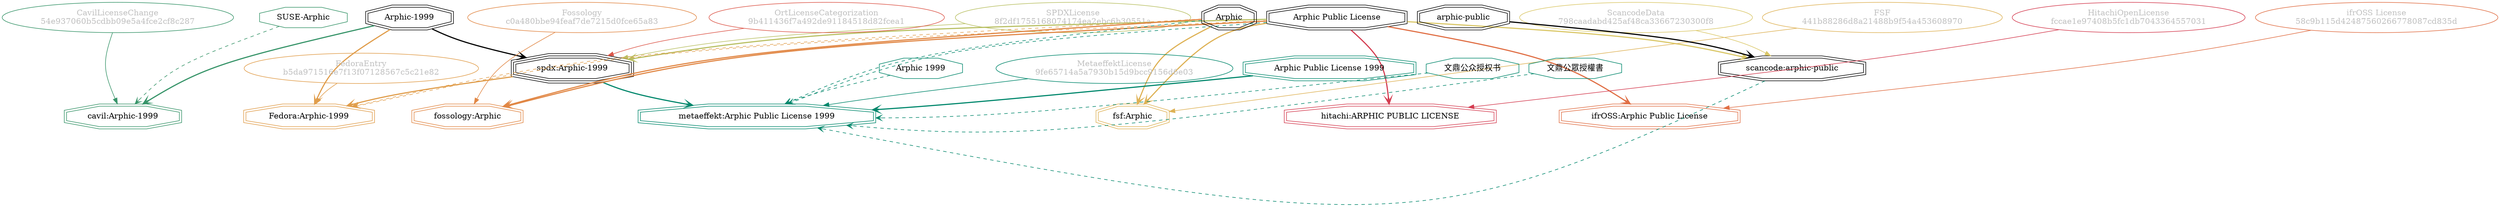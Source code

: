 strict digraph {
    node [shape=box];
    graph [splines=curved];
    310 [label="SPDXLicense\n8f2df1755168074174ea2ebc6b30551a"
        ,fontcolor=gray
        ,color="#b8bf62"
        ,fillcolor="beige;1"
        ,shape=ellipse];
    311 [label="spdx:Arphic-1999"
        ,shape=tripleoctagon];
    312 [label="Arphic-1999"
        ,shape=doubleoctagon];
    313 [label="Arphic Public License"
        ,shape=doubleoctagon];
    5918 [label="FedoraEntry\nb5da971516e7f13f07128567c5c21e82"
         ,fontcolor=gray
         ,color="#e09d4b"
         ,fillcolor="beige;1"
         ,shape=ellipse];
    5919 [label="Fedora:Arphic-1999"
         ,color="#e09d4b"
         ,shape=doubleoctagon];
    5920 [label=Arphic
         ,shape=doubleoctagon];
    10150 [label="FSF\n441b88286d8a21488b9f54a453608970"
          ,fontcolor=gray
          ,color="#deb256"
          ,fillcolor="beige;1"
          ,shape=ellipse];
    10151 [label="fsf:Arphic"
          ,color="#deb256"
          ,shape=doubleoctagon];
    12061 [label="ScancodeData\n798caadabd425af48ca33667230300f8"
          ,fontcolor=gray
          ,color="#dac767"
          ,fillcolor="beige;1"
          ,shape=ellipse];
    12062 [label="scancode:arphic-public"
          ,shape=doubleoctagon];
    12063 [label="arphic-public"
          ,shape=doubleoctagon];
    26115 [label="Fossology\nc0a480bbe94feaf7de7215d0fce65a83"
          ,fontcolor=gray
          ,color="#e18745"
          ,fillcolor="beige;1"
          ,shape=ellipse];
    26116 [label="fossology:Arphic"
          ,color="#e18745"
          ,shape=doubleoctagon];
    28609 [label="OrtLicenseCategorization\n9b411436f7a492de91184518d82fcea1"
          ,fontcolor=gray
          ,color="#dc574a"
          ,fillcolor="beige;1"
          ,shape=ellipse];
    36494 [label="CavilLicenseChange\n54e937060b5cdbb09e5a4fce2cf8c287"
          ,fontcolor=gray
          ,color="#379469"
          ,fillcolor="beige;1"
          ,shape=ellipse];
    36495 [label="cavil:Arphic-1999"
          ,color="#379469"
          ,shape=doubleoctagon];
    36496 [label="SUSE-Arphic"
          ,color="#379469"
          ,shape=octagon];
    38533 [label="MetaeffektLicense\n9fe65714a5a7930b15d9bcc9156d6e03"
          ,fontcolor=gray
          ,color="#00876c"
          ,fillcolor="beige;1"
          ,shape=ellipse];
    38534 [label="metaeffekt:Arphic Public License 1999"
          ,color="#00876c"
          ,shape=doubleoctagon];
    38535 [label="Arphic Public License 1999"
          ,color="#00876c"
          ,shape=doubleoctagon];
    38536 [label=文鼎公众授权书
          ,color="#00876c"
          ,shape=octagon];
    38537 [label=文鼎公眾授權書
          ,color="#00876c"
          ,shape=octagon];
    38538 [label="Arphic 1999"
          ,color="#00876c"
          ,shape=octagon];
    54209 [label="HitachiOpenLicense\nfccae1e97408b5fc1db7043364557031"
          ,fontcolor=gray
          ,color="#d43d51"
          ,fillcolor="beige;1"
          ,shape=ellipse];
    54210 [label="hitachi:ARPHIC PUBLIC LICENSE"
          ,color="#d43d51"
          ,shape=doubleoctagon];
    54918 [label="ifrOSS License\n58c9b115d42487560266778087cd835d"
          ,fontcolor=gray
          ,color="#e06f45"
          ,fillcolor="beige;1"
          ,shape=ellipse];
    54919 [label="ifrOSS:Arphic Public License"
          ,color="#e06f45"
          ,shape=doubleoctagon];
    310 -> 311 [weight=0.5
               ,color="#b8bf62"];
    311 -> 5919 [style=bold
                ,arrowhead=vee
                ,weight=0.7
                ,color="#e09d4b"];
    311 -> 38534 [style=bold
                 ,arrowhead=vee
                 ,weight=0.7
                 ,color="#00876c"];
    312 -> 311 [style=bold
               ,arrowhead=vee
               ,weight=0.7];
    312 -> 5919 [style=bold
                ,arrowhead=vee
                ,weight=0.7
                ,color="#e09d4b"];
    312 -> 36495 [style=bold
                 ,arrowhead=vee
                 ,weight=0.7
                 ,color="#379469"];
    312 -> 36495 [style=bold
                 ,arrowhead=vee
                 ,weight=0.7
                 ,color="#379469"];
    313 -> 311 [style=bold
               ,arrowhead=vee
               ,weight=0.7
               ,color="#b8bf62"];
    313 -> 5919 [style=dashed
                ,arrowhead=vee
                ,weight=0.5
                ,color="#e09d4b"];
    313 -> 10151 [style=bold
                 ,arrowhead=vee
                 ,weight=0.7
                 ,color="#deb256"];
    313 -> 12062 [style=bold
                 ,arrowhead=vee
                 ,weight=0.7
                 ,color="#dac767"];
    313 -> 26116 [style=bold
                 ,arrowhead=vee
                 ,weight=0.7
                 ,color="#e18745"];
    313 -> 38534 [style=dashed
                 ,arrowhead=vee
                 ,weight=0.5
                 ,color="#00876c"];
    313 -> 54210 [style=bold
                 ,arrowhead=vee
                 ,weight=0.7
                 ,color="#d43d51"];
    313 -> 54919 [style=bold
                 ,arrowhead=vee
                 ,weight=0.7
                 ,color="#e06f45"];
    313 -> 54919 [style=bold
                 ,arrowhead=vee
                 ,weight=0.7
                 ,color="#e06f45"];
    5918 -> 5919 [weight=0.5
                 ,color="#e09d4b"];
    5920 -> 5919 [style=dashed
                 ,arrowhead=vee
                 ,weight=0.5
                 ,color="#e09d4b"];
    5920 -> 10151 [style=bold
                  ,arrowhead=vee
                  ,weight=0.7
                  ,color="#deb256"];
    5920 -> 26116 [style=bold
                  ,arrowhead=vee
                  ,weight=0.7
                  ,color="#e18745"];
    5920 -> 38534 [style=dashed
                  ,arrowhead=vee
                  ,weight=0.5
                  ,color="#00876c"];
    10150 -> 10151 [weight=0.5
                   ,color="#deb256"];
    12061 -> 12062 [weight=0.5
                   ,color="#dac767"];
    12062 -> 38534 [style=dashed
                   ,arrowhead=vee
                   ,weight=0.5
                   ,color="#00876c"];
    12063 -> 12062 [style=bold
                   ,arrowhead=vee
                   ,weight=0.7];
    26115 -> 26116 [weight=0.5
                   ,color="#e18745"];
    28609 -> 311 [weight=0.5
                 ,color="#dc574a"];
    36494 -> 36495 [weight=0.5
                   ,color="#379469"];
    36496 -> 36495 [style=dashed
                   ,arrowhead=vee
                   ,weight=0.5
                   ,color="#379469"];
    38533 -> 38534 [weight=0.5
                   ,color="#00876c"];
    38535 -> 38534 [style=bold
                   ,arrowhead=vee
                   ,weight=0.7
                   ,color="#00876c"];
    38536 -> 38534 [style=dashed
                   ,arrowhead=vee
                   ,weight=0.5
                   ,color="#00876c"];
    38537 -> 38534 [style=dashed
                   ,arrowhead=vee
                   ,weight=0.5
                   ,color="#00876c"];
    38538 -> 38534 [style=dashed
                   ,arrowhead=vee
                   ,weight=0.5
                   ,color="#00876c"];
    54209 -> 54210 [weight=0.5
                   ,color="#d43d51"];
    54918 -> 54919 [weight=0.5
                   ,color="#e06f45"];
}
